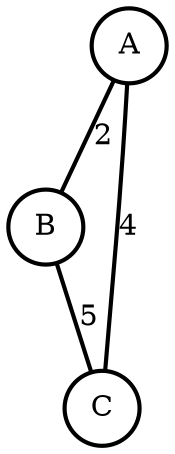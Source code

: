 graph G {
    0 [label="A", penwidth=2, shape="circle"];
    1 [label="B", penwidth=2, shape="circle"];
    2 [label="C", penwidth=2, shape="circle"];
    0 -- 1 [penwidth=2, color=black, label="2"];
    0 -- 2 [penwidth=2, color=black, label="4"];
    1 -- 2 [penwidth=2, color=black, label="5"];
}
